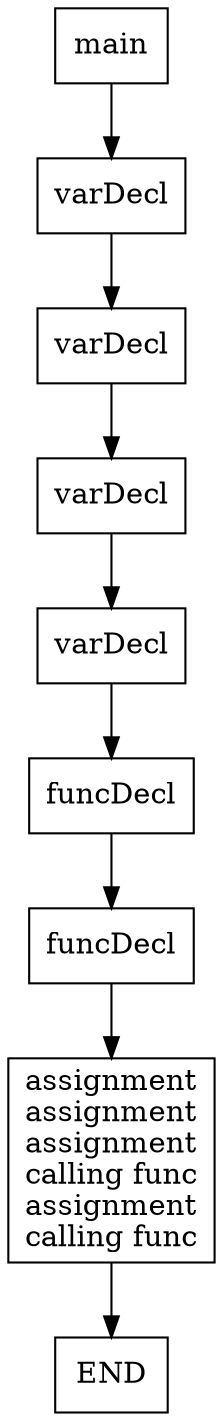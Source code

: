 digraph test002 {
node [shape=box]
13[label="main"]
13 -> 14
14[label="varDecl"]
14 -> 16
16[label="varDecl"]
16 -> 18
18[label="varDecl"]
18 -> 20
20[label="varDecl"]
20 -> 22
22[label="funcDecl"]
22 -> 34
34[label="funcDecl"]
34 -> 48
48[label="assignment
assignment
assignment
calling func
assignment
calling func"]
48 -> 54
54[label="END"]
}
